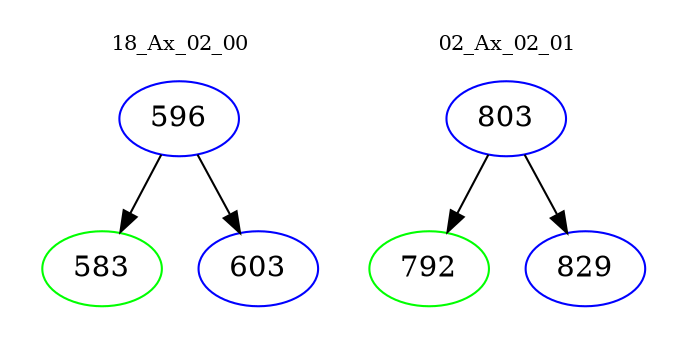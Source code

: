 digraph{
subgraph cluster_0 {
color = white
label = "18_Ax_02_00";
fontsize=10;
T0_596 [label="596", color="blue"]
T0_596 -> T0_583 [color="black"]
T0_583 [label="583", color="green"]
T0_596 -> T0_603 [color="black"]
T0_603 [label="603", color="blue"]
}
subgraph cluster_1 {
color = white
label = "02_Ax_02_01";
fontsize=10;
T1_803 [label="803", color="blue"]
T1_803 -> T1_792 [color="black"]
T1_792 [label="792", color="green"]
T1_803 -> T1_829 [color="black"]
T1_829 [label="829", color="blue"]
}
}
